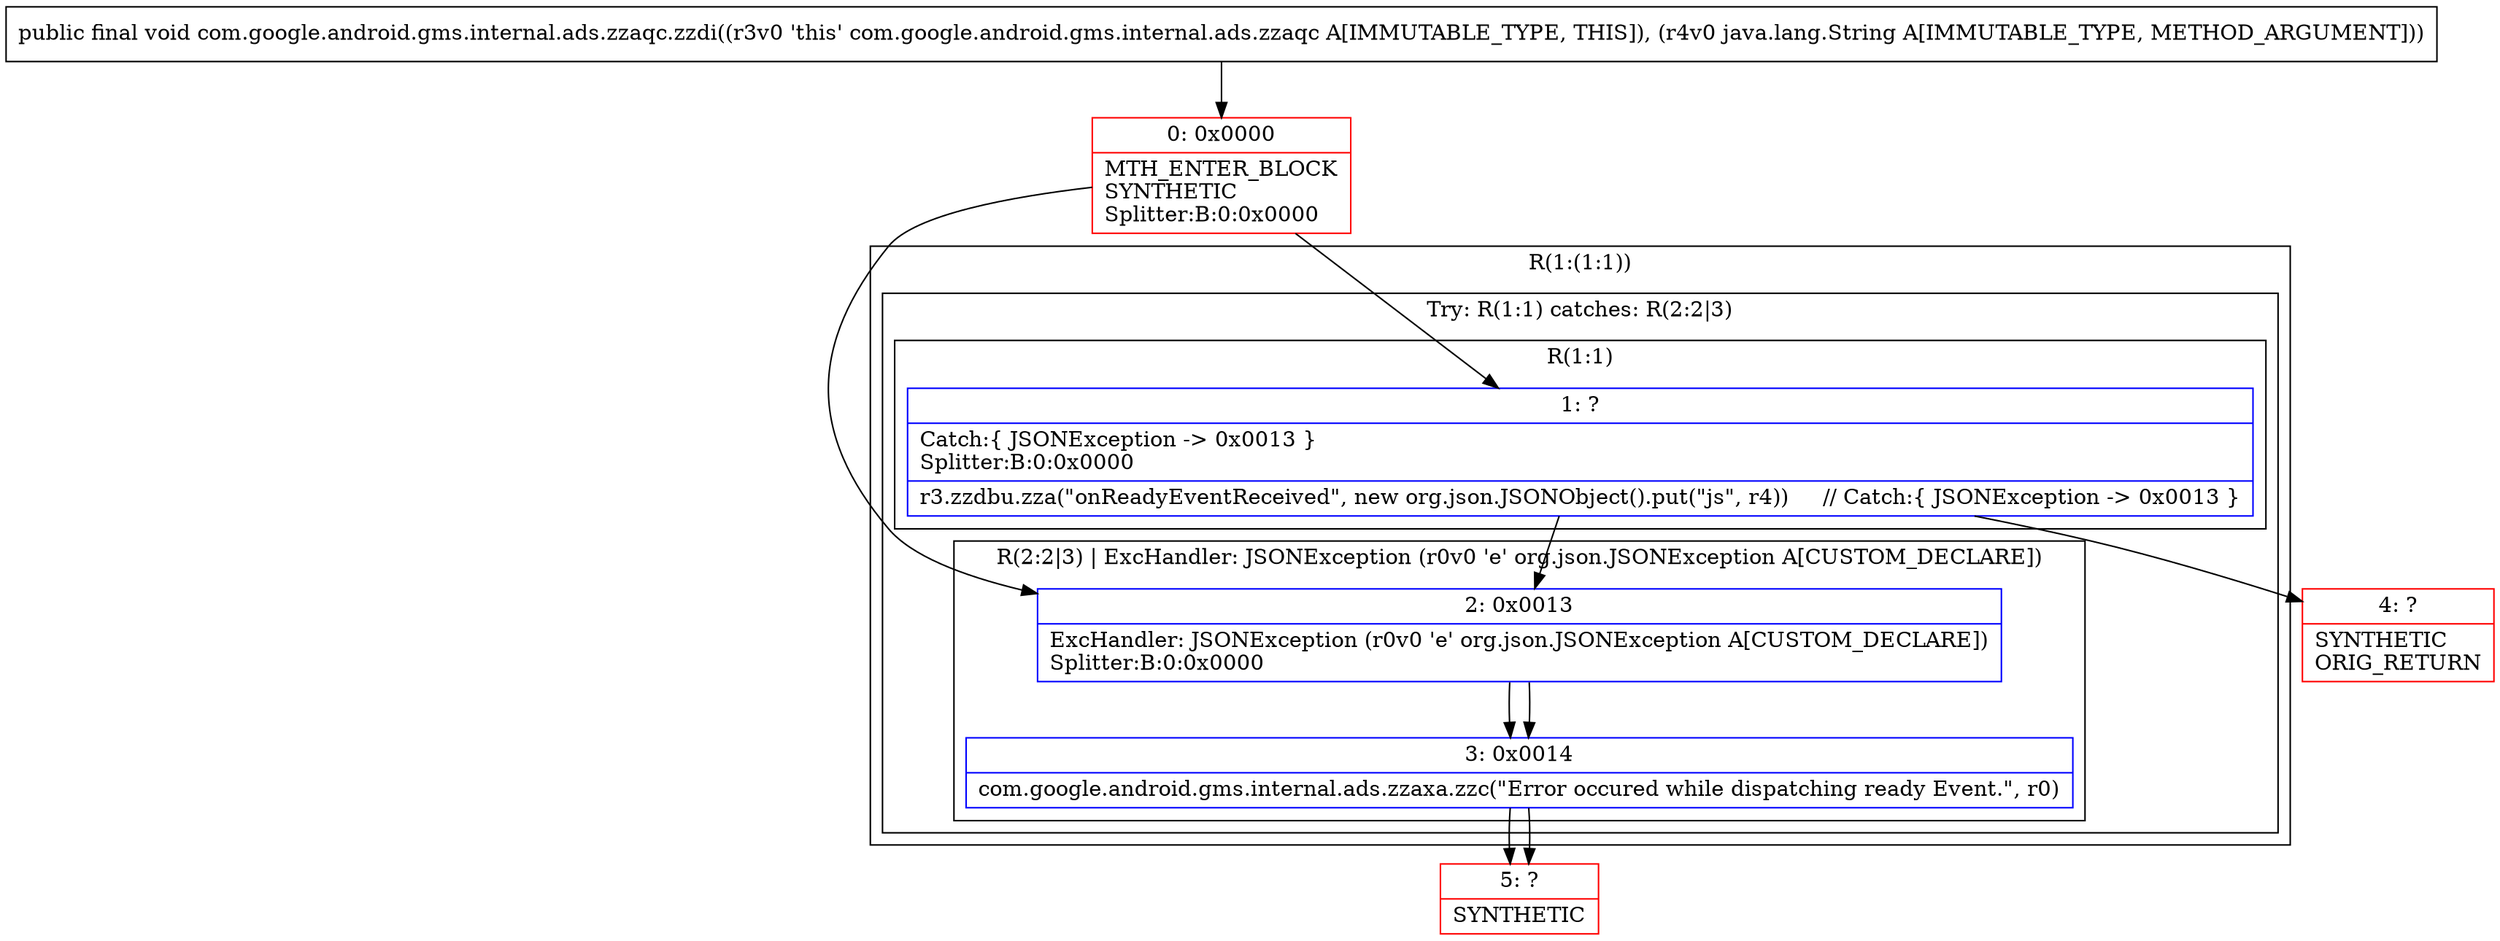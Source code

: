 digraph "CFG forcom.google.android.gms.internal.ads.zzaqc.zzdi(Ljava\/lang\/String;)V" {
subgraph cluster_Region_54500506 {
label = "R(1:(1:1))";
node [shape=record,color=blue];
subgraph cluster_TryCatchRegion_330956038 {
label = "Try: R(1:1) catches: R(2:2|3)";
node [shape=record,color=blue];
subgraph cluster_Region_1150889598 {
label = "R(1:1)";
node [shape=record,color=blue];
Node_1 [shape=record,label="{1\:\ ?|Catch:\{ JSONException \-\> 0x0013 \}\lSplitter:B:0:0x0000\l|r3.zzdbu.zza(\"onReadyEventReceived\", new org.json.JSONObject().put(\"js\", r4))     \/\/ Catch:\{ JSONException \-\> 0x0013 \}\l}"];
}
subgraph cluster_Region_1764548405 {
label = "R(2:2|3) | ExcHandler: JSONException (r0v0 'e' org.json.JSONException A[CUSTOM_DECLARE])\l";
node [shape=record,color=blue];
Node_2 [shape=record,label="{2\:\ 0x0013|ExcHandler: JSONException (r0v0 'e' org.json.JSONException A[CUSTOM_DECLARE])\lSplitter:B:0:0x0000\l}"];
Node_3 [shape=record,label="{3\:\ 0x0014|com.google.android.gms.internal.ads.zzaxa.zzc(\"Error occured while dispatching ready Event.\", r0)\l}"];
}
}
}
subgraph cluster_Region_1764548405 {
label = "R(2:2|3) | ExcHandler: JSONException (r0v0 'e' org.json.JSONException A[CUSTOM_DECLARE])\l";
node [shape=record,color=blue];
Node_2 [shape=record,label="{2\:\ 0x0013|ExcHandler: JSONException (r0v0 'e' org.json.JSONException A[CUSTOM_DECLARE])\lSplitter:B:0:0x0000\l}"];
Node_3 [shape=record,label="{3\:\ 0x0014|com.google.android.gms.internal.ads.zzaxa.zzc(\"Error occured while dispatching ready Event.\", r0)\l}"];
}
Node_0 [shape=record,color=red,label="{0\:\ 0x0000|MTH_ENTER_BLOCK\lSYNTHETIC\lSplitter:B:0:0x0000\l}"];
Node_4 [shape=record,color=red,label="{4\:\ ?|SYNTHETIC\lORIG_RETURN\l}"];
Node_5 [shape=record,color=red,label="{5\:\ ?|SYNTHETIC\l}"];
MethodNode[shape=record,label="{public final void com.google.android.gms.internal.ads.zzaqc.zzdi((r3v0 'this' com.google.android.gms.internal.ads.zzaqc A[IMMUTABLE_TYPE, THIS]), (r4v0 java.lang.String A[IMMUTABLE_TYPE, METHOD_ARGUMENT])) }"];
MethodNode -> Node_0;
Node_1 -> Node_2;
Node_1 -> Node_4;
Node_2 -> Node_3;
Node_3 -> Node_5;
Node_2 -> Node_3;
Node_3 -> Node_5;
Node_0 -> Node_1;
Node_0 -> Node_2;
}

